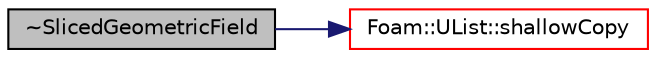 digraph "~SlicedGeometricField"
{
  bgcolor="transparent";
  edge [fontname="Helvetica",fontsize="10",labelfontname="Helvetica",labelfontsize="10"];
  node [fontname="Helvetica",fontsize="10",shape=record];
  rankdir="LR";
  Node1 [label="~SlicedGeometricField",height=0.2,width=0.4,color="black", fillcolor="grey75", style="filled" fontcolor="black"];
  Node1 -> Node2 [color="midnightblue",fontsize="10",style="solid",fontname="Helvetica"];
  Node2 [label="Foam::UList::shallowCopy",height=0.2,width=0.4,color="red",URL="$classFoam_1_1UList.html#ae40cd566141af6fd12dbed08936a7d4f",tooltip="Copy the pointer held by the given UList. "];
}
